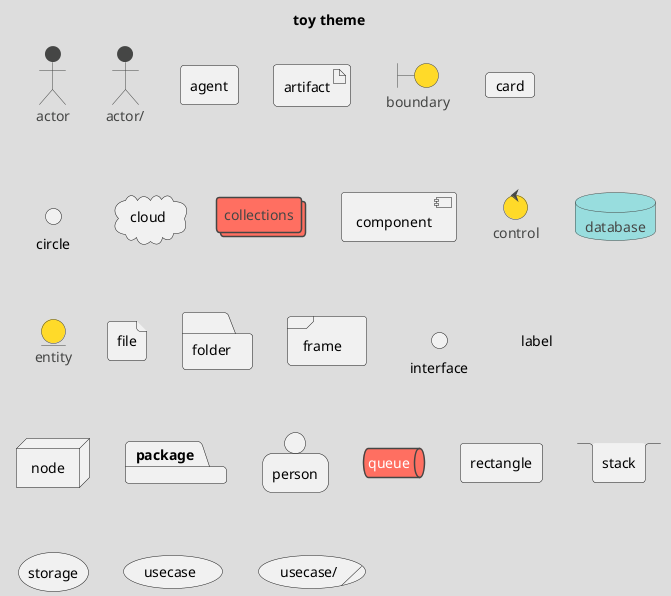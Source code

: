 ' Do not edit
' Theme Gallery
' autogenerated by script
'
@startuml
!theme toy
title toy theme
actor actor
actor/ "actor/"
agent agent
artifact artifact
boundary boundary
card card
circle circle
cloud cloud
collections collections
component component
control control
database database
entity entity
file file
folder folder
frame frame
'hexagon hexagon
interface interface
label label
node node
package package
person person
queue queue
rectangle rectangle
stack stack
storage storage
usecase usecase
usecase/ "usecase/"
@enduml
